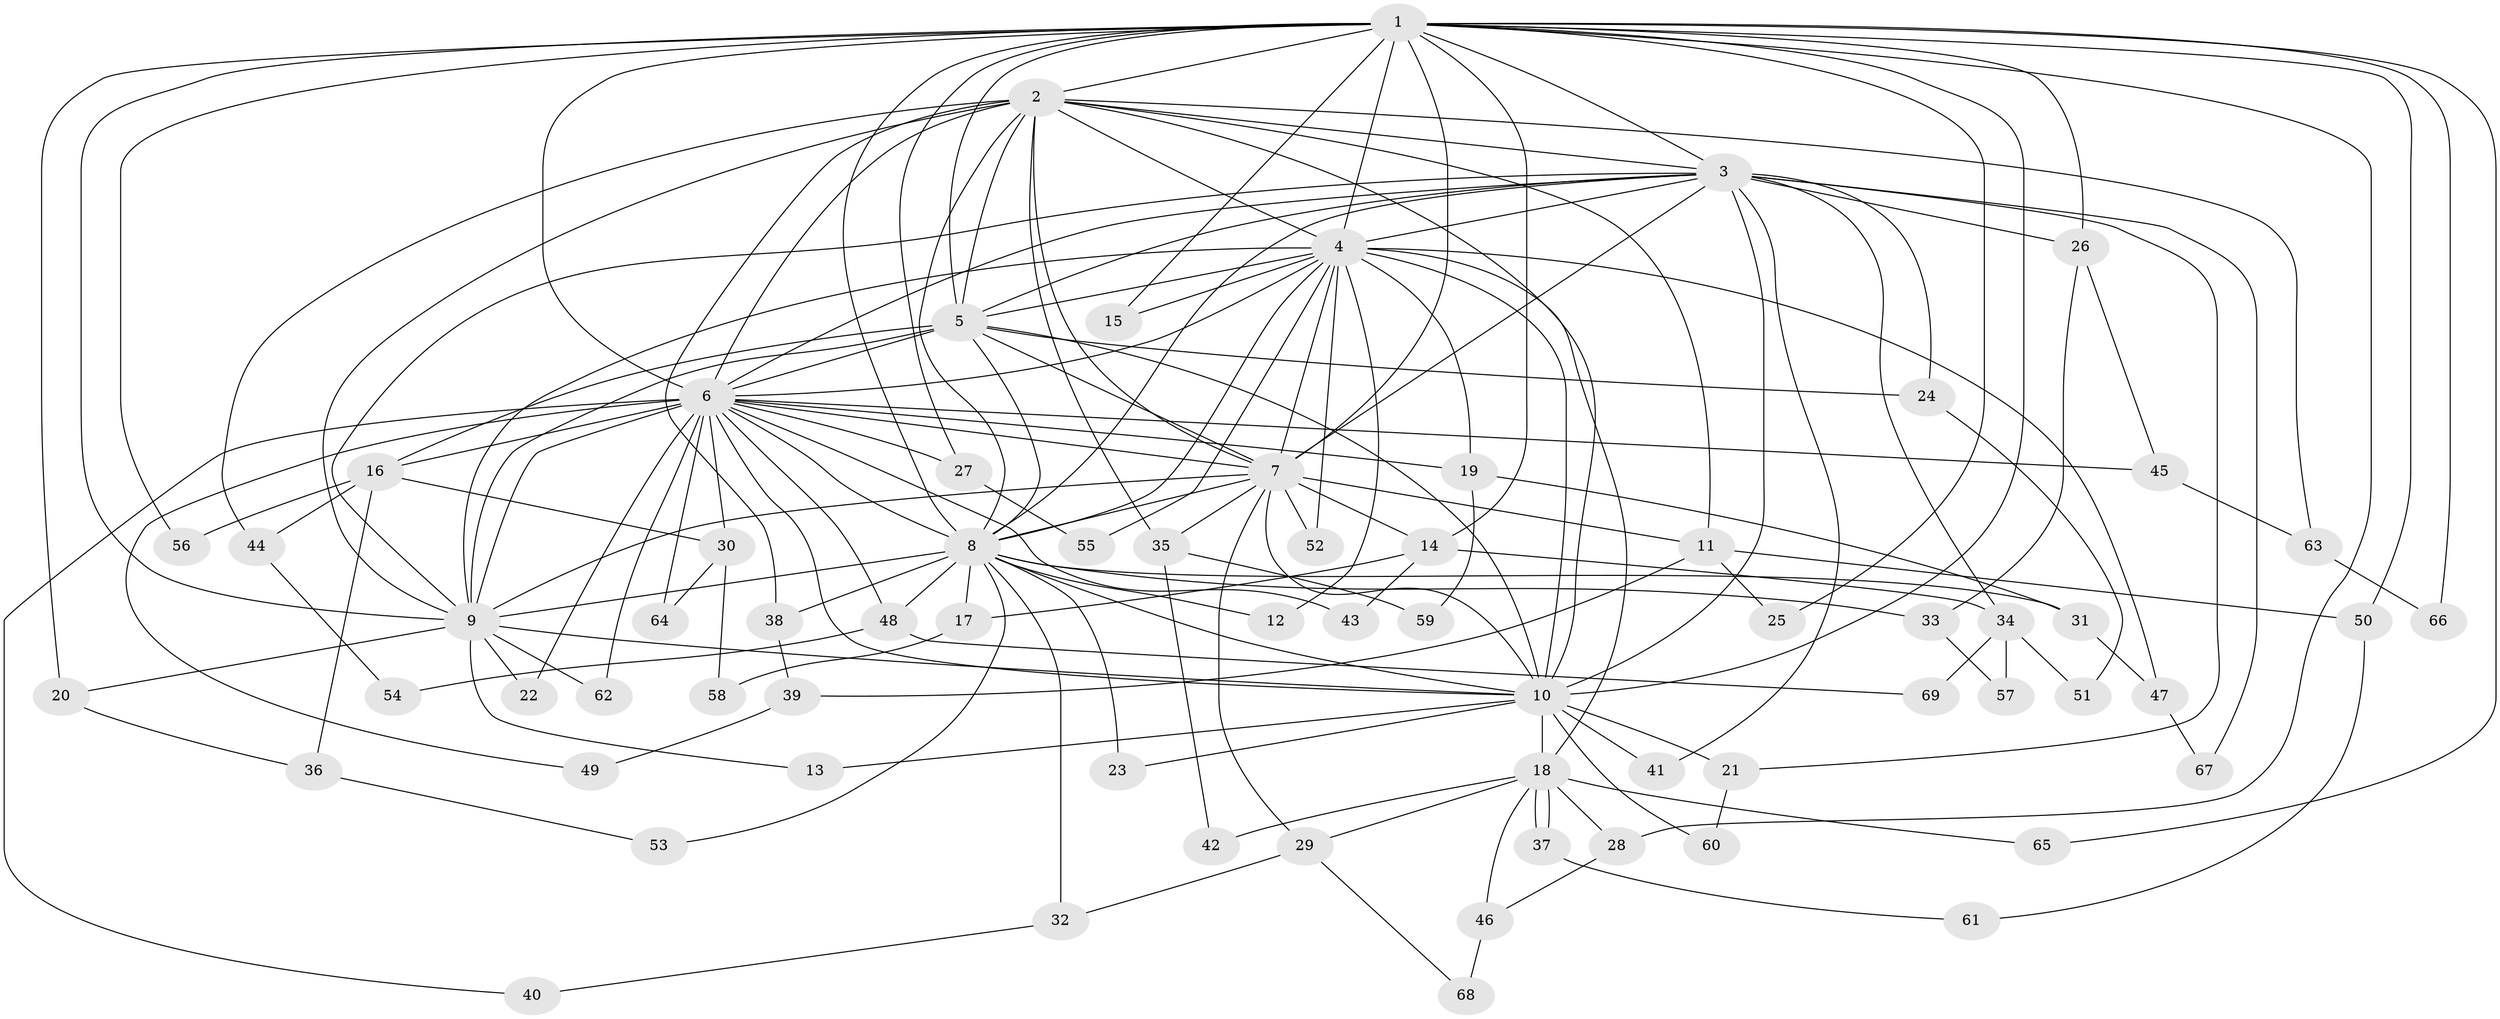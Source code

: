 // coarse degree distribution, {19: 0.03571428571428571, 7: 0.10714285714285714, 3: 0.2857142857142857, 4: 0.14285714285714285, 2: 0.14285714285714285, 10: 0.03571428571428571, 5: 0.10714285714285714, 13: 0.03571428571428571, 6: 0.07142857142857142, 14: 0.03571428571428571}
// Generated by graph-tools (version 1.1) at 2025/36/03/04/25 23:36:18]
// undirected, 69 vertices, 163 edges
graph export_dot {
  node [color=gray90,style=filled];
  1;
  2;
  3;
  4;
  5;
  6;
  7;
  8;
  9;
  10;
  11;
  12;
  13;
  14;
  15;
  16;
  17;
  18;
  19;
  20;
  21;
  22;
  23;
  24;
  25;
  26;
  27;
  28;
  29;
  30;
  31;
  32;
  33;
  34;
  35;
  36;
  37;
  38;
  39;
  40;
  41;
  42;
  43;
  44;
  45;
  46;
  47;
  48;
  49;
  50;
  51;
  52;
  53;
  54;
  55;
  56;
  57;
  58;
  59;
  60;
  61;
  62;
  63;
  64;
  65;
  66;
  67;
  68;
  69;
  1 -- 2;
  1 -- 3;
  1 -- 4;
  1 -- 5;
  1 -- 6;
  1 -- 7;
  1 -- 8;
  1 -- 9;
  1 -- 10;
  1 -- 14;
  1 -- 15;
  1 -- 20;
  1 -- 25;
  1 -- 26;
  1 -- 27;
  1 -- 28;
  1 -- 50;
  1 -- 56;
  1 -- 65;
  1 -- 66;
  2 -- 3;
  2 -- 4;
  2 -- 5;
  2 -- 6;
  2 -- 7;
  2 -- 8;
  2 -- 9;
  2 -- 10;
  2 -- 11;
  2 -- 35;
  2 -- 38;
  2 -- 44;
  2 -- 63;
  3 -- 4;
  3 -- 5;
  3 -- 6;
  3 -- 7;
  3 -- 8;
  3 -- 9;
  3 -- 10;
  3 -- 21;
  3 -- 24;
  3 -- 26;
  3 -- 34;
  3 -- 41;
  3 -- 67;
  4 -- 5;
  4 -- 6;
  4 -- 7;
  4 -- 8;
  4 -- 9;
  4 -- 10;
  4 -- 12;
  4 -- 15;
  4 -- 18;
  4 -- 19;
  4 -- 47;
  4 -- 52;
  4 -- 55;
  5 -- 6;
  5 -- 7;
  5 -- 8;
  5 -- 9;
  5 -- 10;
  5 -- 16;
  5 -- 24;
  6 -- 7;
  6 -- 8;
  6 -- 9;
  6 -- 10;
  6 -- 16;
  6 -- 19;
  6 -- 22;
  6 -- 27;
  6 -- 30;
  6 -- 40;
  6 -- 43;
  6 -- 45;
  6 -- 48;
  6 -- 49;
  6 -- 62;
  6 -- 64;
  7 -- 8;
  7 -- 9;
  7 -- 10;
  7 -- 11;
  7 -- 14;
  7 -- 29;
  7 -- 35;
  7 -- 52;
  8 -- 9;
  8 -- 10;
  8 -- 12;
  8 -- 17;
  8 -- 23;
  8 -- 31;
  8 -- 32;
  8 -- 33;
  8 -- 38;
  8 -- 48;
  8 -- 53;
  9 -- 10;
  9 -- 13;
  9 -- 20;
  9 -- 22;
  9 -- 62;
  10 -- 13;
  10 -- 18;
  10 -- 21;
  10 -- 23;
  10 -- 41;
  10 -- 60;
  11 -- 25;
  11 -- 39;
  11 -- 50;
  14 -- 17;
  14 -- 34;
  14 -- 43;
  16 -- 30;
  16 -- 36;
  16 -- 44;
  16 -- 56;
  17 -- 58;
  18 -- 28;
  18 -- 29;
  18 -- 37;
  18 -- 37;
  18 -- 42;
  18 -- 46;
  18 -- 65;
  19 -- 31;
  19 -- 59;
  20 -- 36;
  21 -- 60;
  24 -- 51;
  26 -- 33;
  26 -- 45;
  27 -- 55;
  28 -- 46;
  29 -- 32;
  29 -- 68;
  30 -- 58;
  30 -- 64;
  31 -- 47;
  32 -- 40;
  33 -- 57;
  34 -- 51;
  34 -- 57;
  34 -- 69;
  35 -- 42;
  35 -- 59;
  36 -- 53;
  37 -- 61;
  38 -- 39;
  39 -- 49;
  44 -- 54;
  45 -- 63;
  46 -- 68;
  47 -- 67;
  48 -- 54;
  48 -- 69;
  50 -- 61;
  63 -- 66;
}
